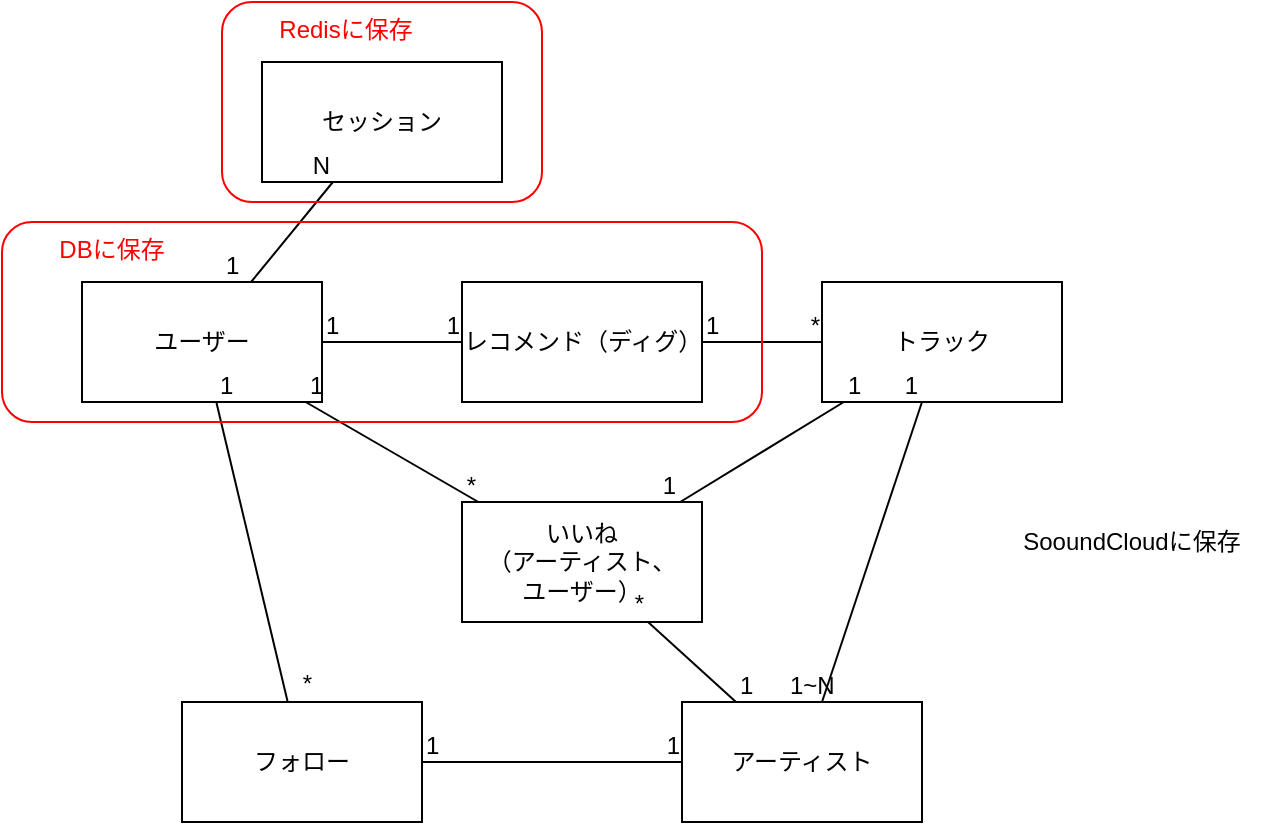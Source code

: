 <mxfile>
    <diagram id="qY3j10bF5EF_q_S8w3jg" name="ページ1">
        <mxGraphModel dx="785" dy="585" grid="1" gridSize="10" guides="1" tooltips="1" connect="1" arrows="1" fold="1" page="1" pageScale="1" pageWidth="827" pageHeight="1169" math="0" shadow="0">
            <root>
                <mxCell id="0"/>
                <mxCell id="1" parent="0"/>
                <mxCell id="2" value="ユーザー" style="rounded=0;whiteSpace=wrap;html=1;" vertex="1" parent="1">
                    <mxGeometry x="180" y="230" width="120" height="60" as="geometry"/>
                </mxCell>
                <mxCell id="3" value="セッション" style="rounded=0;whiteSpace=wrap;html=1;" vertex="1" parent="1">
                    <mxGeometry x="270" y="120" width="120" height="60" as="geometry"/>
                </mxCell>
                <mxCell id="4" value="アーティスト" style="rounded=0;whiteSpace=wrap;html=1;" vertex="1" parent="1">
                    <mxGeometry x="480" y="440" width="120" height="60" as="geometry"/>
                </mxCell>
                <mxCell id="5" value="トラック" style="rounded=0;whiteSpace=wrap;html=1;" vertex="1" parent="1">
                    <mxGeometry x="550" y="230" width="120" height="60" as="geometry"/>
                </mxCell>
                <mxCell id="6" value="レコメンド（ディグ）" style="rounded=0;whiteSpace=wrap;html=1;" vertex="1" parent="1">
                    <mxGeometry x="370" y="230" width="120" height="60" as="geometry"/>
                </mxCell>
                <mxCell id="7" value="フォロー" style="rounded=0;whiteSpace=wrap;html=1;" vertex="1" parent="1">
                    <mxGeometry x="230" y="440" width="120" height="60" as="geometry"/>
                </mxCell>
                <mxCell id="8" value="いいね&lt;div&gt;（アーティスト、&lt;/div&gt;&lt;div&gt;ユーザー）&lt;/div&gt;" style="rounded=0;whiteSpace=wrap;html=1;" vertex="1" parent="1">
                    <mxGeometry x="370" y="340" width="120" height="60" as="geometry"/>
                </mxCell>
                <mxCell id="9" value="" style="endArrow=none;html=1;rounded=0;" edge="1" parent="1" source="2" target="3">
                    <mxGeometry relative="1" as="geometry">
                        <mxPoint x="430" y="380" as="sourcePoint"/>
                        <mxPoint x="590" y="380" as="targetPoint"/>
                    </mxGeometry>
                </mxCell>
                <mxCell id="10" value="1" style="resizable=0;html=1;whiteSpace=wrap;align=left;verticalAlign=bottom;" connectable="0" vertex="1" parent="9">
                    <mxGeometry x="-1" relative="1" as="geometry">
                        <mxPoint x="-15" as="offset"/>
                    </mxGeometry>
                </mxCell>
                <mxCell id="11" value="N" style="resizable=0;html=1;whiteSpace=wrap;align=right;verticalAlign=bottom;" connectable="0" vertex="1" parent="9">
                    <mxGeometry x="1" relative="1" as="geometry"/>
                </mxCell>
                <mxCell id="12" value="" style="endArrow=none;html=1;rounded=0;" edge="1" parent="1" source="2" target="7">
                    <mxGeometry relative="1" as="geometry">
                        <mxPoint x="310" y="255" as="sourcePoint"/>
                        <mxPoint x="430" y="225" as="targetPoint"/>
                    </mxGeometry>
                </mxCell>
                <mxCell id="13" value="1" style="resizable=0;html=1;whiteSpace=wrap;align=left;verticalAlign=bottom;" connectable="0" vertex="1" parent="12">
                    <mxGeometry x="-1" relative="1" as="geometry"/>
                </mxCell>
                <mxCell id="14" value="*" style="resizable=0;html=1;whiteSpace=wrap;align=right;verticalAlign=bottom;" connectable="0" vertex="1" parent="12">
                    <mxGeometry x="1" relative="1" as="geometry">
                        <mxPoint x="14" as="offset"/>
                    </mxGeometry>
                </mxCell>
                <mxCell id="15" value="" style="endArrow=none;html=1;rounded=0;" edge="1" parent="1" source="7" target="4">
                    <mxGeometry relative="1" as="geometry">
                        <mxPoint x="310" y="255" as="sourcePoint"/>
                        <mxPoint x="430" y="225" as="targetPoint"/>
                    </mxGeometry>
                </mxCell>
                <mxCell id="16" value="1" style="resizable=0;html=1;whiteSpace=wrap;align=left;verticalAlign=bottom;" connectable="0" vertex="1" parent="15">
                    <mxGeometry x="-1" relative="1" as="geometry"/>
                </mxCell>
                <mxCell id="17" value="1" style="resizable=0;html=1;whiteSpace=wrap;align=right;verticalAlign=bottom;" connectable="0" vertex="1" parent="15">
                    <mxGeometry x="1" relative="1" as="geometry"/>
                </mxCell>
                <mxCell id="18" value="" style="endArrow=none;html=1;rounded=0;" edge="1" parent="1" source="4" target="5">
                    <mxGeometry relative="1" as="geometry">
                        <mxPoint x="310" y="295" as="sourcePoint"/>
                        <mxPoint x="360" y="315" as="targetPoint"/>
                    </mxGeometry>
                </mxCell>
                <mxCell id="19" value="1~N" style="resizable=0;html=1;whiteSpace=wrap;align=left;verticalAlign=bottom;" connectable="0" vertex="1" parent="18">
                    <mxGeometry x="-1" relative="1" as="geometry">
                        <mxPoint x="-18" as="offset"/>
                    </mxGeometry>
                </mxCell>
                <mxCell id="20" value="1" style="resizable=0;html=1;whiteSpace=wrap;align=right;verticalAlign=bottom;" connectable="0" vertex="1" parent="18">
                    <mxGeometry x="1" relative="1" as="geometry"/>
                </mxCell>
                <mxCell id="21" value="" style="endArrow=none;html=1;rounded=0;" edge="1" parent="1" source="2" target="6">
                    <mxGeometry relative="1" as="geometry">
                        <mxPoint x="310" y="279" as="sourcePoint"/>
                        <mxPoint x="390" y="291" as="targetPoint"/>
                    </mxGeometry>
                </mxCell>
                <mxCell id="22" value="1" style="resizable=0;html=1;whiteSpace=wrap;align=left;verticalAlign=bottom;" connectable="0" vertex="1" parent="21">
                    <mxGeometry x="-1" relative="1" as="geometry"/>
                </mxCell>
                <mxCell id="23" value="1" style="resizable=0;html=1;whiteSpace=wrap;align=right;verticalAlign=bottom;" connectable="0" vertex="1" parent="21">
                    <mxGeometry x="1" relative="1" as="geometry"/>
                </mxCell>
                <mxCell id="27" value="" style="endArrow=none;html=1;rounded=0;" edge="1" parent="1" source="6" target="5">
                    <mxGeometry relative="1" as="geometry">
                        <mxPoint x="250" y="300" as="sourcePoint"/>
                        <mxPoint x="250" y="370" as="targetPoint"/>
                    </mxGeometry>
                </mxCell>
                <mxCell id="28" value="1" style="resizable=0;html=1;whiteSpace=wrap;align=left;verticalAlign=bottom;" connectable="0" vertex="1" parent="27">
                    <mxGeometry x="-1" relative="1" as="geometry"/>
                </mxCell>
                <mxCell id="29" value="*" style="resizable=0;html=1;whiteSpace=wrap;align=right;verticalAlign=bottom;" connectable="0" vertex="1" parent="27">
                    <mxGeometry x="1" relative="1" as="geometry"/>
                </mxCell>
                <mxCell id="30" value="" style="endArrow=none;html=1;rounded=0;" edge="1" parent="1" source="5" target="8">
                    <mxGeometry relative="1" as="geometry">
                        <mxPoint x="620" y="370" as="sourcePoint"/>
                        <mxPoint x="620" y="440" as="targetPoint"/>
                    </mxGeometry>
                </mxCell>
                <mxCell id="31" value="1" style="resizable=0;html=1;whiteSpace=wrap;align=left;verticalAlign=bottom;" connectable="0" vertex="1" parent="30">
                    <mxGeometry x="-1" relative="1" as="geometry"/>
                </mxCell>
                <mxCell id="32" value="1" style="resizable=0;html=1;whiteSpace=wrap;align=right;verticalAlign=bottom;" connectable="0" vertex="1" parent="30">
                    <mxGeometry x="1" relative="1" as="geometry"/>
                </mxCell>
                <mxCell id="34" value="" style="endArrow=none;html=1;rounded=0;" edge="1" parent="1" source="4" target="8">
                    <mxGeometry relative="1" as="geometry">
                        <mxPoint x="573" y="300" as="sourcePoint"/>
                        <mxPoint x="478" y="360" as="targetPoint"/>
                    </mxGeometry>
                </mxCell>
                <mxCell id="35" value="1" style="resizable=0;html=1;whiteSpace=wrap;align=left;verticalAlign=bottom;" connectable="0" vertex="1" parent="34">
                    <mxGeometry x="-1" relative="1" as="geometry"/>
                </mxCell>
                <mxCell id="36" value="*" style="resizable=0;html=1;whiteSpace=wrap;align=right;verticalAlign=bottom;" connectable="0" vertex="1" parent="34">
                    <mxGeometry x="1" relative="1" as="geometry"/>
                </mxCell>
                <mxCell id="37" value="" style="endArrow=none;html=1;rounded=0;" edge="1" parent="1" source="2" target="8">
                    <mxGeometry relative="1" as="geometry">
                        <mxPoint x="510" y="450" as="sourcePoint"/>
                        <mxPoint x="470" y="420" as="targetPoint"/>
                    </mxGeometry>
                </mxCell>
                <mxCell id="38" value="1" style="resizable=0;html=1;whiteSpace=wrap;align=left;verticalAlign=bottom;" connectable="0" vertex="1" parent="37">
                    <mxGeometry x="-1" relative="1" as="geometry"/>
                </mxCell>
                <mxCell id="39" value="*" style="resizable=0;html=1;whiteSpace=wrap;align=right;verticalAlign=bottom;" connectable="0" vertex="1" parent="37">
                    <mxGeometry x="1" relative="1" as="geometry"/>
                </mxCell>
                <mxCell id="40" value="&lt;font style=&quot;color: rgb(255, 0, 0);&quot;&gt;&lt;span style=&quot;white-space: pre;&quot;&gt;&#x9;&lt;/span&gt;DBに保存&lt;/font&gt;" style="rounded=1;whiteSpace=wrap;html=1;strokeColor=#FF0000;fillColor=none;align=left;verticalAlign=top;" vertex="1" parent="1">
                    <mxGeometry x="140" y="200" width="380" height="100" as="geometry"/>
                </mxCell>
                <mxCell id="42" value="&lt;font style=&quot;color: rgb(255, 0, 0);&quot;&gt;&lt;span style=&quot;white-space: pre;&quot;&gt;&#x9;&lt;/span&gt;Redisに保存&lt;/font&gt;" style="rounded=1;whiteSpace=wrap;html=1;strokeColor=#FF0000;fillColor=none;align=left;verticalAlign=top;" vertex="1" parent="1">
                    <mxGeometry x="250" y="90" width="160" height="100" as="geometry"/>
                </mxCell>
                <mxCell id="43" value="SooundCloudに保存" style="text;strokeColor=none;align=center;fillColor=none;html=1;verticalAlign=middle;whiteSpace=wrap;rounded=0;" vertex="1" parent="1">
                    <mxGeometry x="630" y="320" width="150" height="80" as="geometry"/>
                </mxCell>
            </root>
        </mxGraphModel>
    </diagram>
</mxfile>